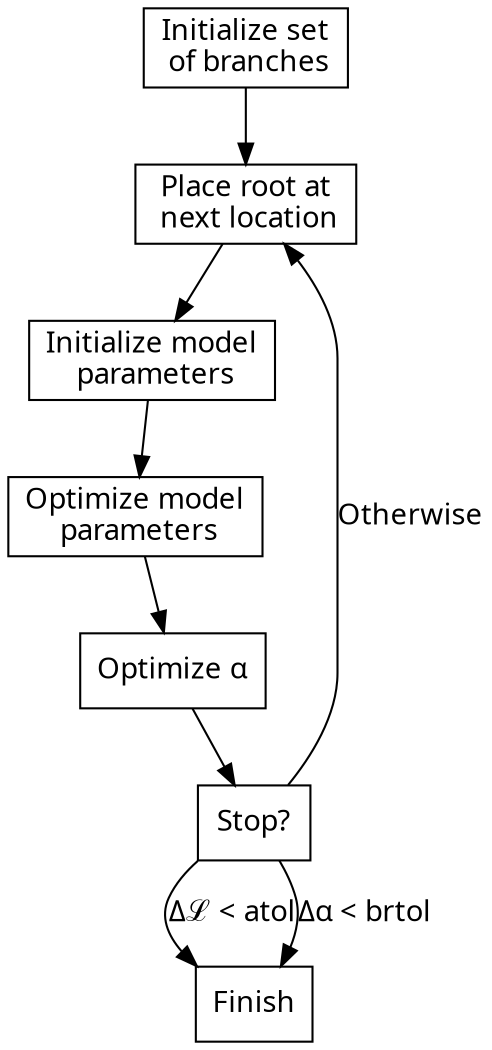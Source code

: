 digraph {
node [shape=box, fontname="Fira Code"];
edge [fontname="Fira Code"];

branch_set [label="Initialize set\n of branches"];
place_root [label = "Place root at\n next location"];
init [label = "Initialize model\n parameters"];
optimize_mp [label = "Optimize model\n parameters"];
optimize_alpha [label = "Optimize α"];
stop [label = "Stop?"];
finish [label = "Finish"];

place_root -> init -> optimize_mp -> optimize_alpha -> stop;
branch_set -> place_root;
stop -> finish [label = "Δℒ < atol"];
stop -> finish [label = "Δα < brtol"];
stop -> place_root [label = "Otherwise"];


}
